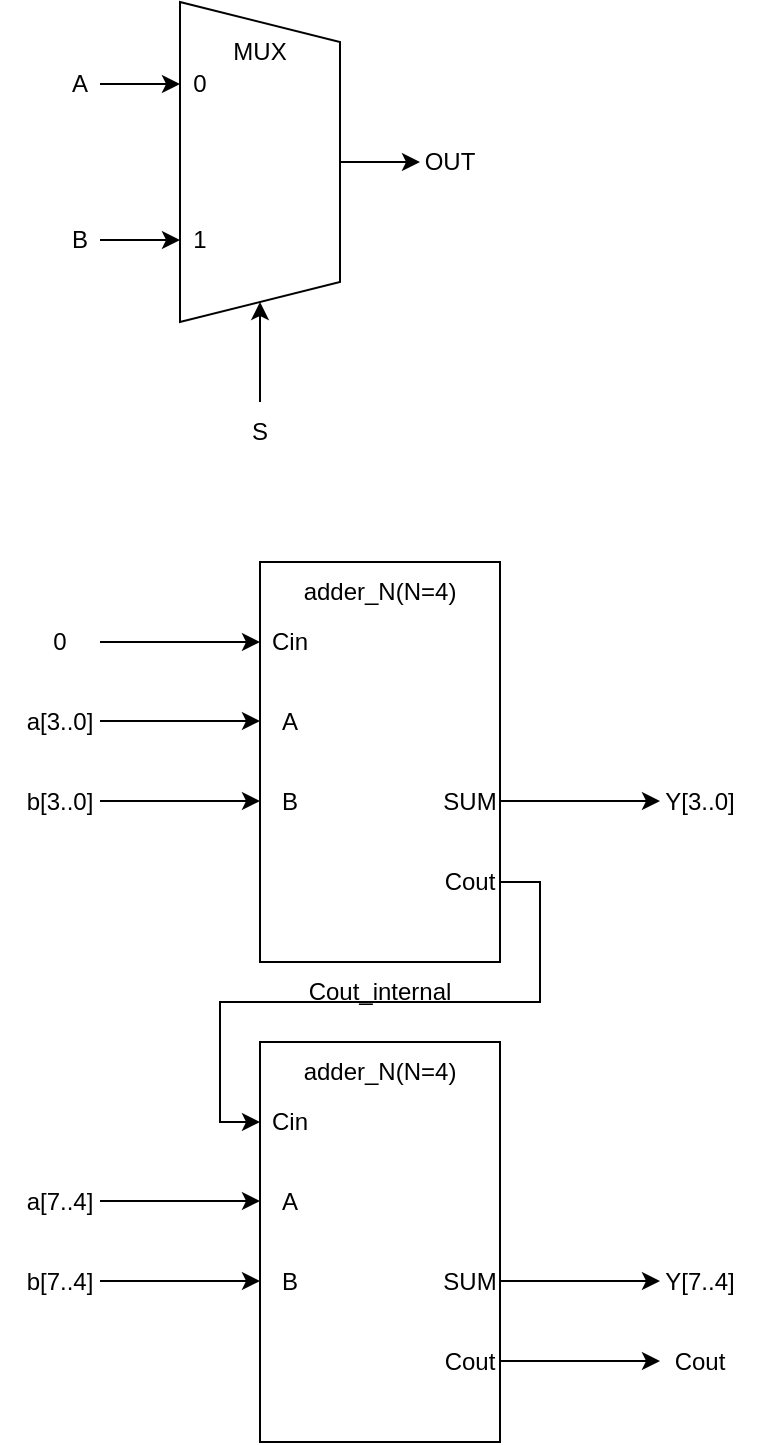 <mxfile version="16.1.2" type="device"><diagram id="9GTp2Z0LwSlNwLnaxM9T" name="Page-1"><mxGraphModel dx="1102" dy="857" grid="1" gridSize="10" guides="1" tooltips="1" connect="1" arrows="1" fold="1" page="1" pageScale="1" pageWidth="827" pageHeight="1169" math="0" shadow="0"><root><mxCell id="0"/><mxCell id="1" parent="0"/><mxCell id="rThouhSrzWPKocLlYRBc-5" style="edgeStyle=orthogonalEdgeStyle;rounded=0;orthogonalLoop=1;jettySize=auto;html=1;exitX=0.5;exitY=0;exitDx=0;exitDy=0;" parent="1" source="rThouhSrzWPKocLlYRBc-1" edge="1"><mxGeometry relative="1" as="geometry"><mxPoint x="440" y="200" as="targetPoint"/></mxGeometry></mxCell><mxCell id="rThouhSrzWPKocLlYRBc-1" value="" style="shape=trapezoid;perimeter=trapezoidPerimeter;whiteSpace=wrap;html=1;fixedSize=1;rotation=90;" parent="1" vertex="1"><mxGeometry x="280" y="160" width="160" height="80" as="geometry"/></mxCell><mxCell id="rThouhSrzWPKocLlYRBc-2" value="MUX" style="text;html=1;strokeColor=none;fillColor=none;align=center;verticalAlign=middle;whiteSpace=wrap;rounded=0;" parent="1" vertex="1"><mxGeometry x="330" y="130" width="60" height="30" as="geometry"/></mxCell><mxCell id="rThouhSrzWPKocLlYRBc-6" style="edgeStyle=orthogonalEdgeStyle;rounded=0;orthogonalLoop=1;jettySize=auto;html=1;exitX=0;exitY=0.5;exitDx=0;exitDy=0;endArrow=none;endFill=0;startArrow=classic;startFill=1;" parent="1" source="rThouhSrzWPKocLlYRBc-3" edge="1"><mxGeometry relative="1" as="geometry"><mxPoint x="280" y="161" as="targetPoint"/></mxGeometry></mxCell><mxCell id="rThouhSrzWPKocLlYRBc-3" value="0" style="text;html=1;strokeColor=none;fillColor=none;align=center;verticalAlign=middle;whiteSpace=wrap;rounded=0;" parent="1" vertex="1"><mxGeometry x="320" y="146" width="20" height="30" as="geometry"/></mxCell><mxCell id="rThouhSrzWPKocLlYRBc-4" value="1" style="text;html=1;strokeColor=none;fillColor=none;align=center;verticalAlign=middle;whiteSpace=wrap;rounded=0;" parent="1" vertex="1"><mxGeometry x="320" y="224" width="20" height="30" as="geometry"/></mxCell><mxCell id="rThouhSrzWPKocLlYRBc-7" style="edgeStyle=orthogonalEdgeStyle;rounded=0;orthogonalLoop=1;jettySize=auto;html=1;exitX=0;exitY=0.5;exitDx=0;exitDy=0;endArrow=none;endFill=0;startArrow=classic;startFill=1;" parent="1" source="rThouhSrzWPKocLlYRBc-4" edge="1"><mxGeometry relative="1" as="geometry"><mxPoint x="280" y="239" as="targetPoint"/><mxPoint x="330" y="171" as="sourcePoint"/></mxGeometry></mxCell><mxCell id="rThouhSrzWPKocLlYRBc-8" value="A" style="text;html=1;strokeColor=none;fillColor=none;align=center;verticalAlign=middle;whiteSpace=wrap;rounded=0;" parent="1" vertex="1"><mxGeometry x="260" y="146" width="20" height="30" as="geometry"/></mxCell><mxCell id="rThouhSrzWPKocLlYRBc-9" value="B" style="text;html=1;strokeColor=none;fillColor=none;align=center;verticalAlign=middle;whiteSpace=wrap;rounded=0;" parent="1" vertex="1"><mxGeometry x="260" y="224" width="20" height="30" as="geometry"/></mxCell><mxCell id="rThouhSrzWPKocLlYRBc-12" value="OUT" style="text;html=1;strokeColor=none;fillColor=none;align=center;verticalAlign=middle;whiteSpace=wrap;rounded=0;" parent="1" vertex="1"><mxGeometry x="440" y="185" width="30" height="30" as="geometry"/></mxCell><mxCell id="rThouhSrzWPKocLlYRBc-13" value="" style="endArrow=classic;html=1;rounded=0;entryX=1;entryY=0.5;entryDx=0;entryDy=0;" parent="1" target="rThouhSrzWPKocLlYRBc-1" edge="1"><mxGeometry width="50" height="50" relative="1" as="geometry"><mxPoint x="360" y="320" as="sourcePoint"/><mxPoint x="440" y="360" as="targetPoint"/></mxGeometry></mxCell><mxCell id="rThouhSrzWPKocLlYRBc-14" value="S" style="text;html=1;strokeColor=none;fillColor=none;align=center;verticalAlign=middle;whiteSpace=wrap;rounded=0;" parent="1" vertex="1"><mxGeometry x="330" y="320" width="60" height="30" as="geometry"/></mxCell><mxCell id="haMmca94XEoDjcnh77JH-1" value="" style="rounded=0;whiteSpace=wrap;html=1;" vertex="1" parent="1"><mxGeometry x="360" y="400" width="120" height="200" as="geometry"/></mxCell><mxCell id="haMmca94XEoDjcnh77JH-3" value="Cin" style="text;html=1;strokeColor=none;fillColor=none;align=center;verticalAlign=middle;whiteSpace=wrap;rounded=0;" vertex="1" parent="1"><mxGeometry x="360" y="430" width="30" height="20" as="geometry"/></mxCell><mxCell id="haMmca94XEoDjcnh77JH-4" value="A" style="text;html=1;strokeColor=none;fillColor=none;align=center;verticalAlign=middle;whiteSpace=wrap;rounded=0;" vertex="1" parent="1"><mxGeometry x="360" y="470" width="30" height="20" as="geometry"/></mxCell><mxCell id="haMmca94XEoDjcnh77JH-5" value="B" style="text;html=1;strokeColor=none;fillColor=none;align=center;verticalAlign=middle;whiteSpace=wrap;rounded=0;" vertex="1" parent="1"><mxGeometry x="360" y="510" width="30" height="20" as="geometry"/></mxCell><mxCell id="haMmca94XEoDjcnh77JH-6" value="SUM" style="text;html=1;strokeColor=none;fillColor=none;align=center;verticalAlign=middle;whiteSpace=wrap;rounded=0;" vertex="1" parent="1"><mxGeometry x="450" y="510" width="30" height="20" as="geometry"/></mxCell><mxCell id="haMmca94XEoDjcnh77JH-22" style="edgeStyle=orthogonalEdgeStyle;rounded=0;orthogonalLoop=1;jettySize=auto;html=1;exitX=1;exitY=0.5;exitDx=0;exitDy=0;entryX=0;entryY=0.5;entryDx=0;entryDy=0;" edge="1" parent="1" source="haMmca94XEoDjcnh77JH-7" target="haMmca94XEoDjcnh77JH-13"><mxGeometry relative="1" as="geometry"><mxPoint x="280" y="680" as="targetPoint"/></mxGeometry></mxCell><mxCell id="haMmca94XEoDjcnh77JH-7" value="Cout" style="text;html=1;strokeColor=none;fillColor=none;align=center;verticalAlign=middle;whiteSpace=wrap;rounded=0;" vertex="1" parent="1"><mxGeometry x="450" y="550" width="30" height="20" as="geometry"/></mxCell><mxCell id="haMmca94XEoDjcnh77JH-8" value="" style="endArrow=classic;html=1;rounded=0;entryX=0;entryY=0.5;entryDx=0;entryDy=0;" edge="1" parent="1" target="haMmca94XEoDjcnh77JH-3"><mxGeometry width="50" height="50" relative="1" as="geometry"><mxPoint x="280" y="440" as="sourcePoint"/><mxPoint x="330" y="440" as="targetPoint"/></mxGeometry></mxCell><mxCell id="haMmca94XEoDjcnh77JH-9" value="" style="endArrow=classic;html=1;rounded=0;entryX=0;entryY=0.5;entryDx=0;entryDy=0;" edge="1" parent="1"><mxGeometry width="50" height="50" relative="1" as="geometry"><mxPoint x="280" y="479.5" as="sourcePoint"/><mxPoint x="360" y="479.5" as="targetPoint"/></mxGeometry></mxCell><mxCell id="haMmca94XEoDjcnh77JH-10" value="" style="endArrow=classic;html=1;rounded=0;entryX=0;entryY=0.5;entryDx=0;entryDy=0;" edge="1" parent="1"><mxGeometry width="50" height="50" relative="1" as="geometry"><mxPoint x="280" y="519.5" as="sourcePoint"/><mxPoint x="360" y="519.5" as="targetPoint"/></mxGeometry></mxCell><mxCell id="haMmca94XEoDjcnh77JH-11" value="" style="endArrow=classic;html=1;rounded=0;entryX=0;entryY=0.5;entryDx=0;entryDy=0;" edge="1" parent="1"><mxGeometry width="50" height="50" relative="1" as="geometry"><mxPoint x="480" y="519.5" as="sourcePoint"/><mxPoint x="560" y="519.5" as="targetPoint"/></mxGeometry></mxCell><mxCell id="haMmca94XEoDjcnh77JH-12" value="" style="rounded=0;whiteSpace=wrap;html=1;" vertex="1" parent="1"><mxGeometry x="360" y="640" width="120" height="200" as="geometry"/></mxCell><mxCell id="haMmca94XEoDjcnh77JH-13" value="Cin" style="text;html=1;strokeColor=none;fillColor=none;align=center;verticalAlign=middle;whiteSpace=wrap;rounded=0;" vertex="1" parent="1"><mxGeometry x="360" y="670" width="30" height="20" as="geometry"/></mxCell><mxCell id="haMmca94XEoDjcnh77JH-14" value="A" style="text;html=1;strokeColor=none;fillColor=none;align=center;verticalAlign=middle;whiteSpace=wrap;rounded=0;" vertex="1" parent="1"><mxGeometry x="360" y="710" width="30" height="20" as="geometry"/></mxCell><mxCell id="haMmca94XEoDjcnh77JH-15" value="B" style="text;html=1;strokeColor=none;fillColor=none;align=center;verticalAlign=middle;whiteSpace=wrap;rounded=0;" vertex="1" parent="1"><mxGeometry x="360" y="750" width="30" height="20" as="geometry"/></mxCell><mxCell id="haMmca94XEoDjcnh77JH-16" value="SUM" style="text;html=1;strokeColor=none;fillColor=none;align=center;verticalAlign=middle;whiteSpace=wrap;rounded=0;" vertex="1" parent="1"><mxGeometry x="450" y="750" width="30" height="20" as="geometry"/></mxCell><mxCell id="haMmca94XEoDjcnh77JH-17" value="Cout" style="text;html=1;strokeColor=none;fillColor=none;align=center;verticalAlign=middle;whiteSpace=wrap;rounded=0;" vertex="1" parent="1"><mxGeometry x="450" y="790" width="30" height="20" as="geometry"/></mxCell><mxCell id="haMmca94XEoDjcnh77JH-19" value="" style="endArrow=classic;html=1;rounded=0;entryX=0;entryY=0.5;entryDx=0;entryDy=0;" edge="1" parent="1"><mxGeometry width="50" height="50" relative="1" as="geometry"><mxPoint x="280" y="719.5" as="sourcePoint"/><mxPoint x="360" y="719.5" as="targetPoint"/></mxGeometry></mxCell><mxCell id="haMmca94XEoDjcnh77JH-20" value="" style="endArrow=classic;html=1;rounded=0;entryX=0;entryY=0.5;entryDx=0;entryDy=0;" edge="1" parent="1"><mxGeometry width="50" height="50" relative="1" as="geometry"><mxPoint x="280" y="759.5" as="sourcePoint"/><mxPoint x="360" y="759.5" as="targetPoint"/></mxGeometry></mxCell><mxCell id="haMmca94XEoDjcnh77JH-21" value="" style="endArrow=classic;html=1;rounded=0;entryX=0;entryY=0.5;entryDx=0;entryDy=0;" edge="1" parent="1"><mxGeometry width="50" height="50" relative="1" as="geometry"><mxPoint x="480" y="759.5" as="sourcePoint"/><mxPoint x="560" y="759.5" as="targetPoint"/></mxGeometry></mxCell><mxCell id="haMmca94XEoDjcnh77JH-23" value="" style="endArrow=classic;html=1;rounded=0;entryX=0;entryY=0.5;entryDx=0;entryDy=0;" edge="1" parent="1"><mxGeometry width="50" height="50" relative="1" as="geometry"><mxPoint x="480" y="799.5" as="sourcePoint"/><mxPoint x="560" y="799.5" as="targetPoint"/></mxGeometry></mxCell><mxCell id="haMmca94XEoDjcnh77JH-24" value="0" style="text;html=1;strokeColor=none;fillColor=none;align=center;verticalAlign=middle;whiteSpace=wrap;rounded=0;" vertex="1" parent="1"><mxGeometry x="230" y="425" width="60" height="30" as="geometry"/></mxCell><mxCell id="haMmca94XEoDjcnh77JH-25" value="a[3..0]" style="text;html=1;strokeColor=none;fillColor=none;align=center;verticalAlign=middle;whiteSpace=wrap;rounded=0;" vertex="1" parent="1"><mxGeometry x="230" y="465" width="60" height="30" as="geometry"/></mxCell><mxCell id="haMmca94XEoDjcnh77JH-26" value="b[3..0]" style="text;html=1;strokeColor=none;fillColor=none;align=center;verticalAlign=middle;whiteSpace=wrap;rounded=0;" vertex="1" parent="1"><mxGeometry x="230" y="505" width="60" height="30" as="geometry"/></mxCell><mxCell id="haMmca94XEoDjcnh77JH-27" value="a[7..4]" style="text;html=1;strokeColor=none;fillColor=none;align=center;verticalAlign=middle;whiteSpace=wrap;rounded=0;" vertex="1" parent="1"><mxGeometry x="230" y="705" width="60" height="30" as="geometry"/></mxCell><mxCell id="haMmca94XEoDjcnh77JH-28" value="b[7..4]" style="text;html=1;strokeColor=none;fillColor=none;align=center;verticalAlign=middle;whiteSpace=wrap;rounded=0;" vertex="1" parent="1"><mxGeometry x="230" y="745" width="60" height="30" as="geometry"/></mxCell><mxCell id="haMmca94XEoDjcnh77JH-29" value="Y[3..0]" style="text;html=1;strokeColor=none;fillColor=none;align=center;verticalAlign=middle;whiteSpace=wrap;rounded=0;" vertex="1" parent="1"><mxGeometry x="550" y="505" width="60" height="30" as="geometry"/></mxCell><mxCell id="haMmca94XEoDjcnh77JH-30" value="Y[7..4]" style="text;html=1;strokeColor=none;fillColor=none;align=center;verticalAlign=middle;whiteSpace=wrap;rounded=0;" vertex="1" parent="1"><mxGeometry x="550" y="745" width="60" height="30" as="geometry"/></mxCell><mxCell id="haMmca94XEoDjcnh77JH-31" value="Cout" style="text;html=1;strokeColor=none;fillColor=none;align=center;verticalAlign=middle;whiteSpace=wrap;rounded=0;" vertex="1" parent="1"><mxGeometry x="550" y="785" width="60" height="30" as="geometry"/></mxCell><mxCell id="haMmca94XEoDjcnh77JH-32" value="adder_N(N=4)" style="text;html=1;strokeColor=none;fillColor=none;align=center;verticalAlign=middle;whiteSpace=wrap;rounded=0;" vertex="1" parent="1"><mxGeometry x="360" y="400" width="120" height="30" as="geometry"/></mxCell><mxCell id="haMmca94XEoDjcnh77JH-33" value="adder_N(N=4)" style="text;html=1;strokeColor=none;fillColor=none;align=center;verticalAlign=middle;whiteSpace=wrap;rounded=0;" vertex="1" parent="1"><mxGeometry x="360" y="640" width="120" height="30" as="geometry"/></mxCell><mxCell id="haMmca94XEoDjcnh77JH-34" value="Cout_internal" style="text;html=1;strokeColor=none;fillColor=none;align=center;verticalAlign=middle;whiteSpace=wrap;rounded=0;rotation=0;" vertex="1" parent="1"><mxGeometry x="390" y="600" width="60" height="30" as="geometry"/></mxCell></root></mxGraphModel></diagram></mxfile>
